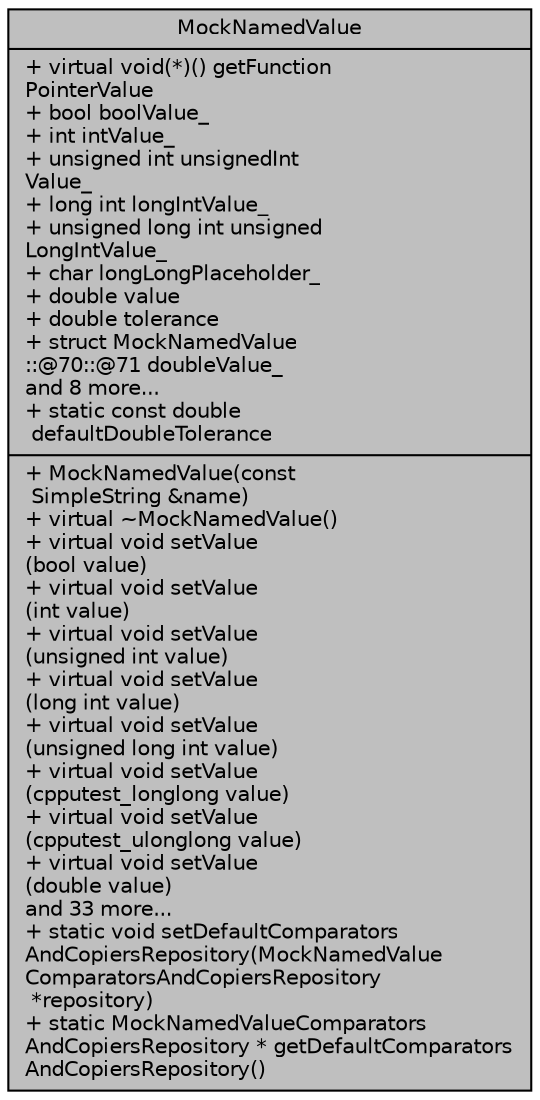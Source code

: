 digraph "MockNamedValue"
{
 // LATEX_PDF_SIZE
  edge [fontname="Helvetica",fontsize="10",labelfontname="Helvetica",labelfontsize="10"];
  node [fontname="Helvetica",fontsize="10",shape=record];
  Node1 [label="{MockNamedValue\n|+ virtual void(*)() getFunction\lPointerValue\l+ bool boolValue_\l+ int intValue_\l+ unsigned int unsignedInt\lValue_\l+ long int longIntValue_\l+ unsigned long int unsigned\lLongIntValue_\l+ char longLongPlaceholder_\l+ double value\l+ double tolerance\l+ struct MockNamedValue\l::@70::@71 doubleValue_\land 8 more...\l+ static const double\l defaultDoubleTolerance\l|+  MockNamedValue(const\l SimpleString &name)\l+ virtual ~MockNamedValue()\l+ virtual void setValue\l(bool value)\l+ virtual void setValue\l(int value)\l+ virtual void setValue\l(unsigned int value)\l+ virtual void setValue\l(long int value)\l+ virtual void setValue\l(unsigned long int value)\l+ virtual void setValue\l(cpputest_longlong value)\l+ virtual void setValue\l(cpputest_ulonglong value)\l+ virtual void setValue\l(double value)\land 33 more...\l+ static void setDefaultComparators\lAndCopiersRepository(MockNamedValue\lComparatorsAndCopiersRepository\l *repository)\l+ static MockNamedValueComparators\lAndCopiersRepository * getDefaultComparators\lAndCopiersRepository()\l}",height=0.2,width=0.4,color="black", fillcolor="grey75", style="filled", fontcolor="black",tooltip=" "];
}

